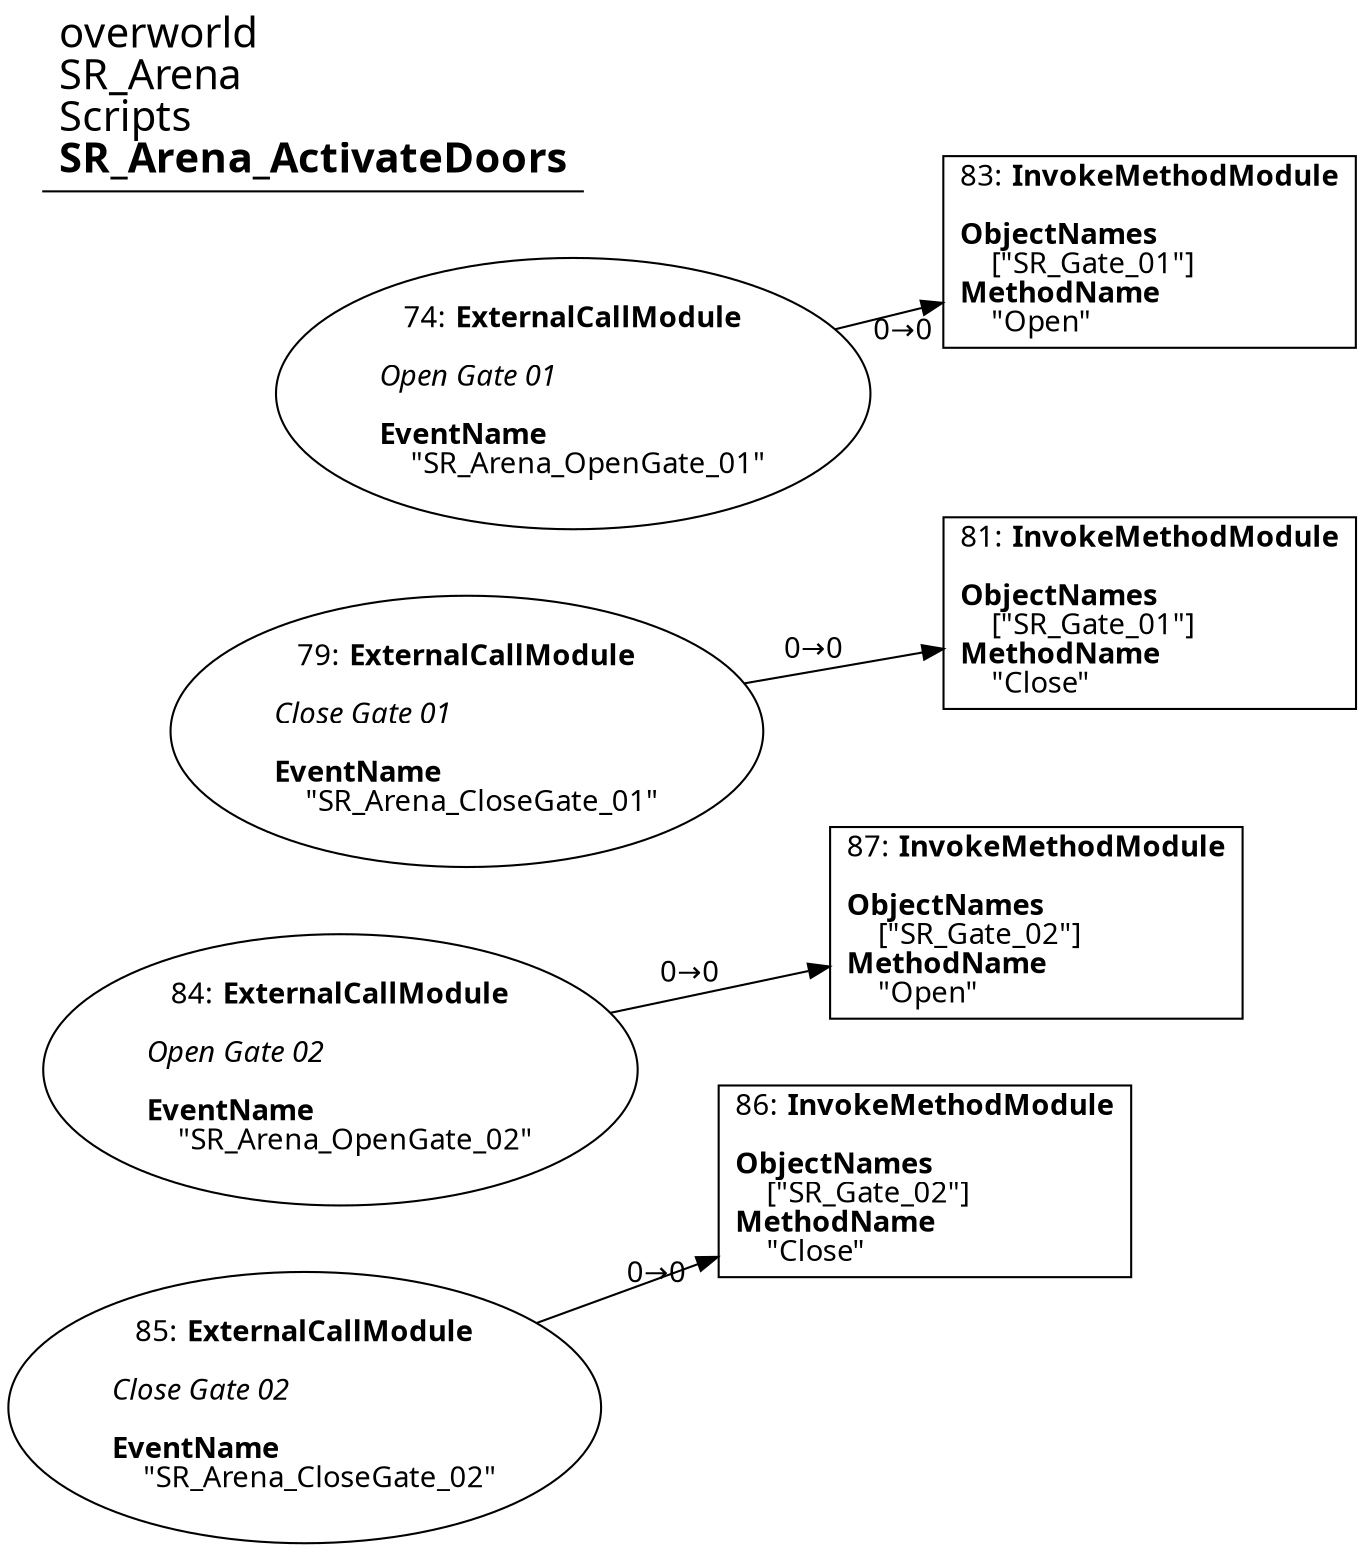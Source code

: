 digraph {
    layout = fdp;
    overlap = prism;
    sep = "+16";
    splines = spline;

    node [ shape = box ];

    graph [ fontname = "Segoe UI" ];
    node [ fontname = "Segoe UI" ];
    edge [ fontname = "Segoe UI" ];

    74 [ label = <74: <b>ExternalCallModule</b><br/><br/><i>Open Gate 01<br align="left"/></i><br align="left"/><b>EventName</b><br align="left"/>    &quot;SR_Arena_OpenGate_01&quot;<br align="left"/>> ];
    74 [ shape = oval ]
    74 [ pos = "-1.8650001,0.42800003!" ];
    74 -> 83 [ label = "0→0" ];

    79 [ label = <79: <b>ExternalCallModule</b><br/><br/><i>Close Gate 01<br align="left"/></i><br align="left"/><b>EventName</b><br align="left"/>    &quot;SR_Arena_CloseGate_01&quot;<br align="left"/>> ];
    79 [ shape = oval ]
    79 [ pos = "-1.863,0.26500002!" ];
    79 -> 81 [ label = "0→0" ];

    81 [ label = <81: <b>InvokeMethodModule</b><br/><br/><b>ObjectNames</b><br align="left"/>    [&quot;SR_Gate_01&quot;]<br align="left"/><b>MethodName</b><br align="left"/>    &quot;Close&quot;<br align="left"/>> ];
    81 [ pos = "-1.547,0.26500002!" ];

    83 [ label = <83: <b>InvokeMethodModule</b><br/><br/><b>ObjectNames</b><br align="left"/>    [&quot;SR_Gate_01&quot;]<br align="left"/><b>MethodName</b><br align="left"/>    &quot;Open&quot;<br align="left"/>> ];
    83 [ pos = "-1.549,0.42800003!" ];

    84 [ label = <84: <b>ExternalCallModule</b><br/><br/><i>Open Gate 02<br align="left"/></i><br align="left"/><b>EventName</b><br align="left"/>    &quot;SR_Arena_OpenGate_02&quot;<br align="left"/>> ];
    84 [ shape = oval ]
    84 [ pos = "-1.863,0.098000005!" ];
    84 -> 87 [ label = "0→0" ];

    85 [ label = <85: <b>ExternalCallModule</b><br/><br/><i>Close Gate 02<br align="left"/></i><br align="left"/><b>EventName</b><br align="left"/>    &quot;SR_Arena_CloseGate_02&quot;<br align="left"/>> ];
    85 [ shape = oval ]
    85 [ pos = "-1.8590001,-0.066!" ];
    85 -> 86 [ label = "0→0" ];

    86 [ label = <86: <b>InvokeMethodModule</b><br/><br/><b>ObjectNames</b><br align="left"/>    [&quot;SR_Gate_02&quot;]<br align="left"/><b>MethodName</b><br align="left"/>    &quot;Close&quot;<br align="left"/>> ];
    86 [ pos = "-1.5450001,-0.066!" ];

    87 [ label = <87: <b>InvokeMethodModule</b><br/><br/><b>ObjectNames</b><br align="left"/>    [&quot;SR_Gate_02&quot;]<br align="left"/><b>MethodName</b><br align="left"/>    &quot;Open&quot;<br align="left"/>> ];
    87 [ pos = "-1.547,0.098000005!" ];

    title [ pos = "-1.866,0.42900002!" ];
    title [ shape = underline ];
    title [ label = <<font point-size="20">overworld<br align="left"/>SR_Arena<br align="left"/>Scripts<br align="left"/><b>SR_Arena_ActivateDoors</b><br align="left"/></font>> ];
}
